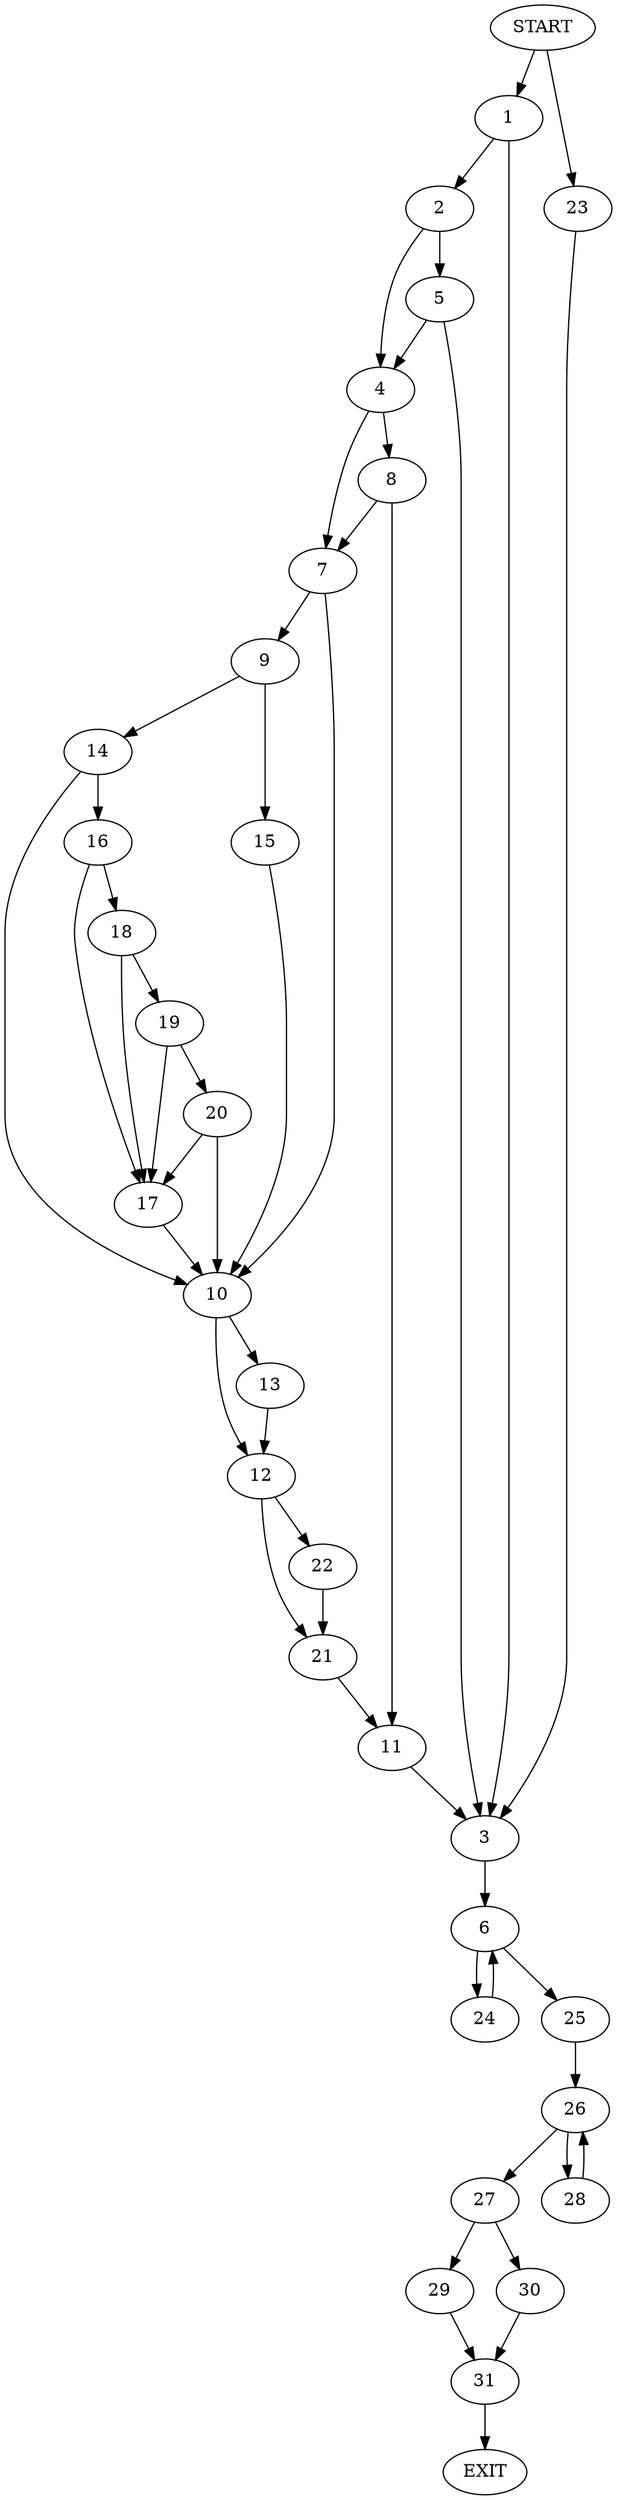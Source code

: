 digraph {
0 [label="START"]
32 [label="EXIT"]
0 -> 1
1 -> 2
1 -> 3
2 -> 4
2 -> 5
3 -> 6
5 -> 3
5 -> 4
4 -> 7
4 -> 8
7 -> 9
7 -> 10
8 -> 7
8 -> 11
11 -> 3
10 -> 12
10 -> 13
9 -> 14
9 -> 15
14 -> 16
14 -> 10
15 -> 10
16 -> 17
16 -> 18
18 -> 17
18 -> 19
17 -> 10
19 -> 17
19 -> 20
20 -> 17
20 -> 10
13 -> 12
12 -> 21
12 -> 22
21 -> 11
22 -> 21
0 -> 23
23 -> 3
6 -> 24
6 -> 25
24 -> 6
25 -> 26
26 -> 27
26 -> 28
28 -> 26
27 -> 29
27 -> 30
30 -> 31
29 -> 31
31 -> 32
}
